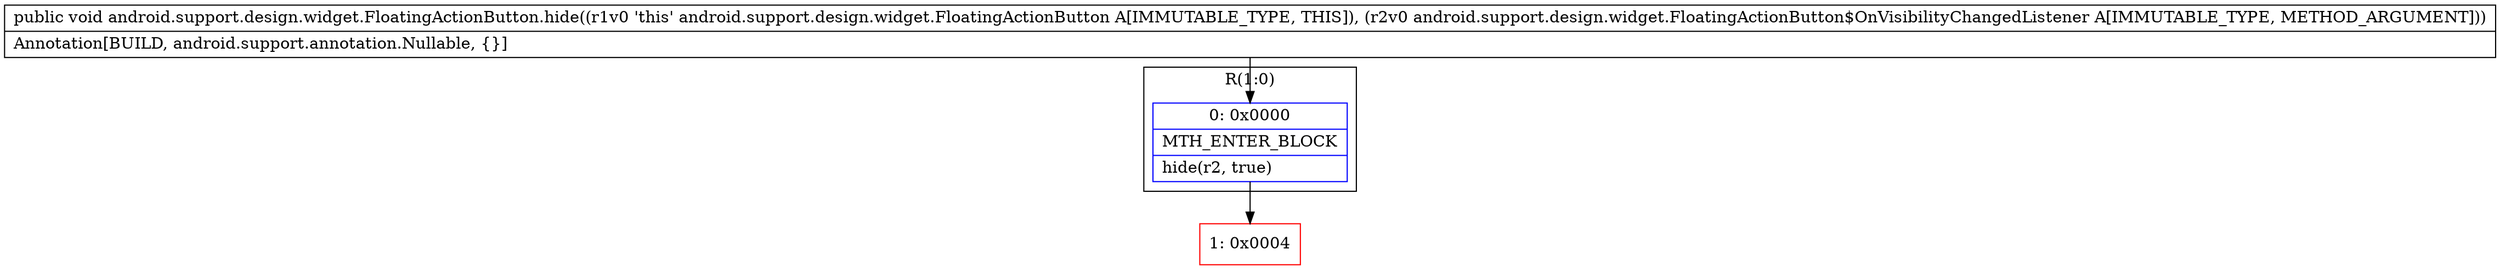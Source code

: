 digraph "CFG forandroid.support.design.widget.FloatingActionButton.hide(Landroid\/support\/design\/widget\/FloatingActionButton$OnVisibilityChangedListener;)V" {
subgraph cluster_Region_550515551 {
label = "R(1:0)";
node [shape=record,color=blue];
Node_0 [shape=record,label="{0\:\ 0x0000|MTH_ENTER_BLOCK\l|hide(r2, true)\l}"];
}
Node_1 [shape=record,color=red,label="{1\:\ 0x0004}"];
MethodNode[shape=record,label="{public void android.support.design.widget.FloatingActionButton.hide((r1v0 'this' android.support.design.widget.FloatingActionButton A[IMMUTABLE_TYPE, THIS]), (r2v0 android.support.design.widget.FloatingActionButton$OnVisibilityChangedListener A[IMMUTABLE_TYPE, METHOD_ARGUMENT]))  | Annotation[BUILD, android.support.annotation.Nullable, \{\}]\l}"];
MethodNode -> Node_0;
Node_0 -> Node_1;
}

